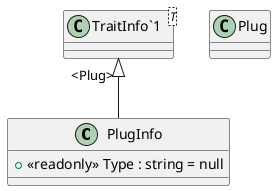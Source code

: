 @startuml
class PlugInfo {
    + <<readonly>> Type : string = null
}
class Plug {
}
class "TraitInfo`1"<T> {
}
"TraitInfo`1" "<Plug>" <|-- PlugInfo
@enduml
